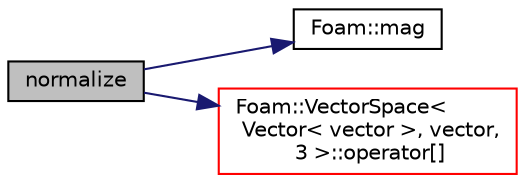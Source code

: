 digraph "normalize"
{
  bgcolor="transparent";
  edge [fontname="Helvetica",fontsize="10",labelfontname="Helvetica",labelfontsize="10"];
  node [fontname="Helvetica",fontsize="10",shape=record];
  rankdir="LR";
  Node318 [label="normalize",height=0.2,width=0.4,color="black", fillcolor="grey75", style="filled", fontcolor="black"];
  Node318 -> Node319 [color="midnightblue",fontsize="10",style="solid",fontname="Helvetica"];
  Node319 [label="Foam::mag",height=0.2,width=0.4,color="black",URL="$a21851.html#a929da2a3fdcf3dacbbe0487d3a330dae"];
  Node318 -> Node320 [color="midnightblue",fontsize="10",style="solid",fontname="Helvetica"];
  Node320 [label="Foam::VectorSpace\<\l Vector\< vector \>, vector,\l 3 \>::operator[]",height=0.2,width=0.4,color="red",URL="$a29813.html#ab115e5f485aee9d30b5582b967d071ed"];
}
